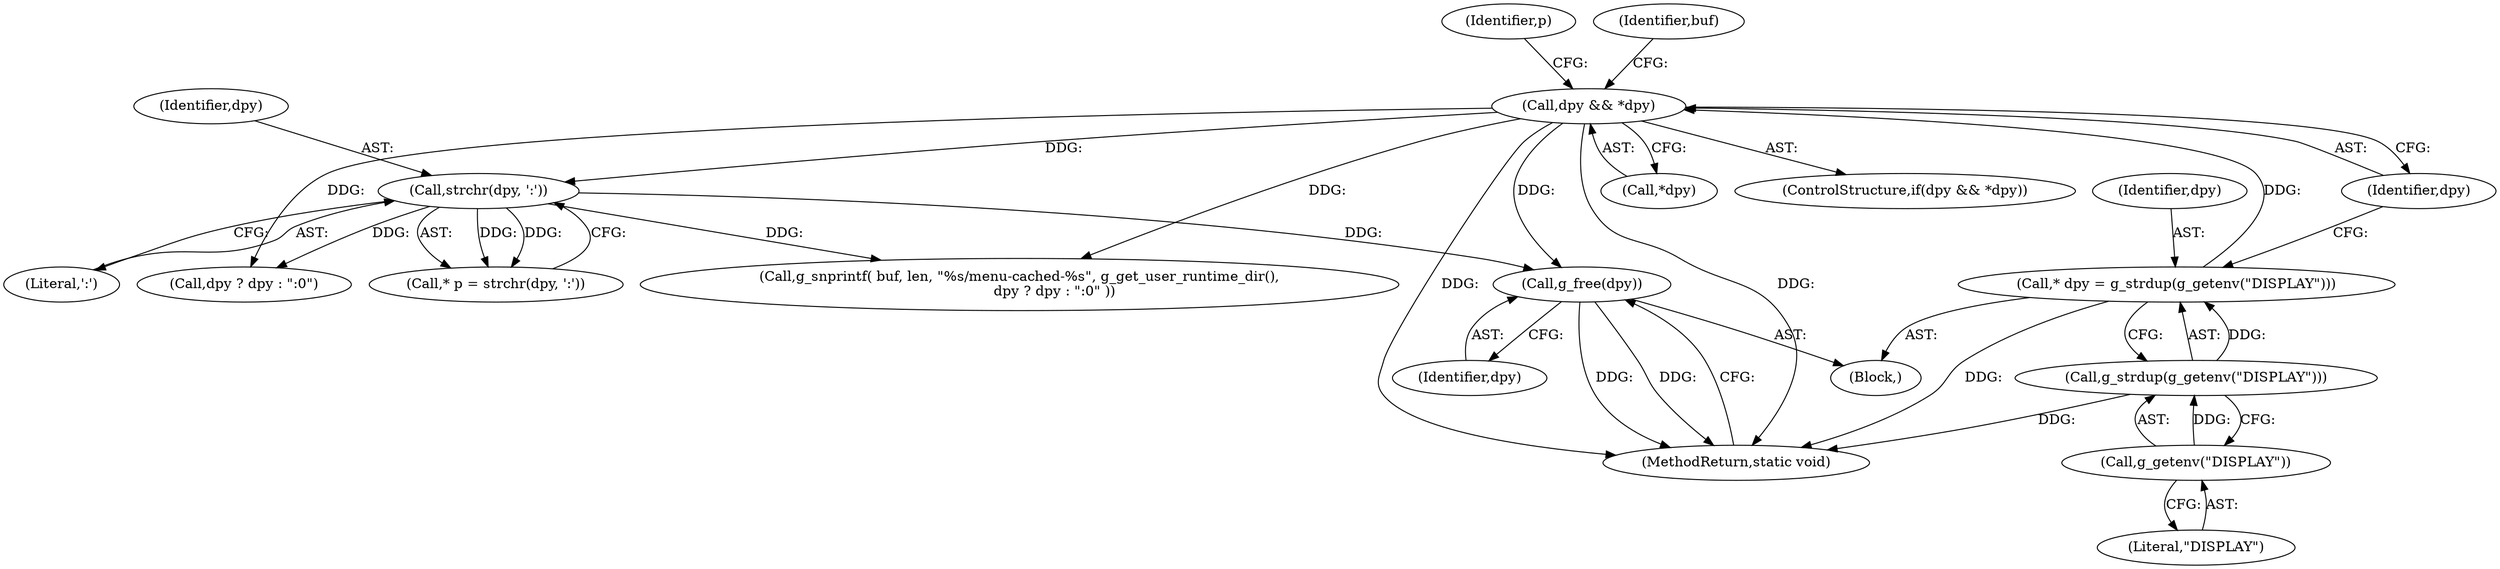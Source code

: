digraph "0_lxde_56f66684592abf257c4004e6e1fff041c64a12ce@API" {
"1000155" [label="(Call,g_free(dpy))"];
"1000111" [label="(Call,dpy && *dpy)"];
"1000105" [label="(Call,* dpy = g_strdup(g_getenv(\"DISPLAY\")))"];
"1000107" [label="(Call,g_strdup(g_getenv(\"DISPLAY\")))"];
"1000108" [label="(Call,g_getenv(\"DISPLAY\"))"];
"1000119" [label="(Call,strchr(dpy, ':'))"];
"1000105" [label="(Call,* dpy = g_strdup(g_getenv(\"DISPLAY\")))"];
"1000113" [label="(Call,*dpy)"];
"1000151" [label="(Call,dpy ? dpy : \":0\")"];
"1000108" [label="(Call,g_getenv(\"DISPLAY\"))"];
"1000157" [label="(MethodReturn,static void)"];
"1000118" [label="(Identifier,p)"];
"1000111" [label="(Call,dpy && *dpy)"];
"1000109" [label="(Literal,\"DISPLAY\")"];
"1000103" [label="(Block,)"];
"1000146" [label="(Call,g_snprintf( buf, len, \"%s/menu-cached-%s\", g_get_user_runtime_dir(),\n                dpy ? dpy : \":0\" ))"];
"1000147" [label="(Identifier,buf)"];
"1000107" [label="(Call,g_strdup(g_getenv(\"DISPLAY\")))"];
"1000156" [label="(Identifier,dpy)"];
"1000120" [label="(Identifier,dpy)"];
"1000155" [label="(Call,g_free(dpy))"];
"1000112" [label="(Identifier,dpy)"];
"1000121" [label="(Literal,':')"];
"1000110" [label="(ControlStructure,if(dpy && *dpy))"];
"1000106" [label="(Identifier,dpy)"];
"1000117" [label="(Call,* p = strchr(dpy, ':'))"];
"1000119" [label="(Call,strchr(dpy, ':'))"];
"1000155" -> "1000103"  [label="AST: "];
"1000155" -> "1000156"  [label="CFG: "];
"1000156" -> "1000155"  [label="AST: "];
"1000157" -> "1000155"  [label="CFG: "];
"1000155" -> "1000157"  [label="DDG: "];
"1000155" -> "1000157"  [label="DDG: "];
"1000111" -> "1000155"  [label="DDG: "];
"1000119" -> "1000155"  [label="DDG: "];
"1000111" -> "1000110"  [label="AST: "];
"1000111" -> "1000112"  [label="CFG: "];
"1000111" -> "1000113"  [label="CFG: "];
"1000112" -> "1000111"  [label="AST: "];
"1000113" -> "1000111"  [label="AST: "];
"1000118" -> "1000111"  [label="CFG: "];
"1000147" -> "1000111"  [label="CFG: "];
"1000111" -> "1000157"  [label="DDG: "];
"1000111" -> "1000157"  [label="DDG: "];
"1000105" -> "1000111"  [label="DDG: "];
"1000111" -> "1000119"  [label="DDG: "];
"1000111" -> "1000146"  [label="DDG: "];
"1000111" -> "1000151"  [label="DDG: "];
"1000105" -> "1000103"  [label="AST: "];
"1000105" -> "1000107"  [label="CFG: "];
"1000106" -> "1000105"  [label="AST: "];
"1000107" -> "1000105"  [label="AST: "];
"1000112" -> "1000105"  [label="CFG: "];
"1000105" -> "1000157"  [label="DDG: "];
"1000107" -> "1000105"  [label="DDG: "];
"1000107" -> "1000108"  [label="CFG: "];
"1000108" -> "1000107"  [label="AST: "];
"1000107" -> "1000157"  [label="DDG: "];
"1000108" -> "1000107"  [label="DDG: "];
"1000108" -> "1000109"  [label="CFG: "];
"1000109" -> "1000108"  [label="AST: "];
"1000119" -> "1000117"  [label="AST: "];
"1000119" -> "1000121"  [label="CFG: "];
"1000120" -> "1000119"  [label="AST: "];
"1000121" -> "1000119"  [label="AST: "];
"1000117" -> "1000119"  [label="CFG: "];
"1000119" -> "1000117"  [label="DDG: "];
"1000119" -> "1000117"  [label="DDG: "];
"1000119" -> "1000146"  [label="DDG: "];
"1000119" -> "1000151"  [label="DDG: "];
}
